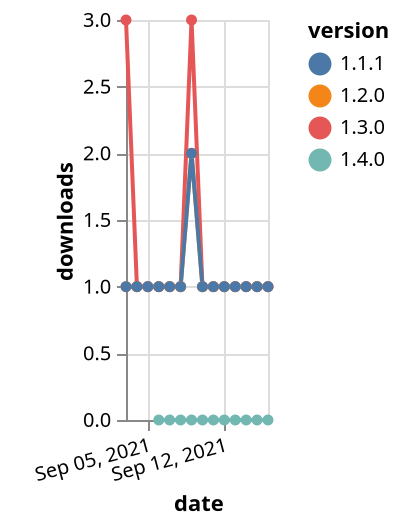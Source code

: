 {"$schema": "https://vega.github.io/schema/vega-lite/v5.json", "description": "A simple bar chart with embedded data.", "data": {"values": [{"date": "2021-09-03", "total": 164, "delta": 3, "version": "1.3.0"}, {"date": "2021-09-04", "total": 165, "delta": 1, "version": "1.3.0"}, {"date": "2021-09-05", "total": 166, "delta": 1, "version": "1.3.0"}, {"date": "2021-09-06", "total": 167, "delta": 1, "version": "1.3.0"}, {"date": "2021-09-07", "total": 168, "delta": 1, "version": "1.3.0"}, {"date": "2021-09-08", "total": 169, "delta": 1, "version": "1.3.0"}, {"date": "2021-09-09", "total": 172, "delta": 3, "version": "1.3.0"}, {"date": "2021-09-10", "total": 173, "delta": 1, "version": "1.3.0"}, {"date": "2021-09-11", "total": 174, "delta": 1, "version": "1.3.0"}, {"date": "2021-09-12", "total": 175, "delta": 1, "version": "1.3.0"}, {"date": "2021-09-13", "total": 176, "delta": 1, "version": "1.3.0"}, {"date": "2021-09-14", "total": 177, "delta": 1, "version": "1.3.0"}, {"date": "2021-09-15", "total": 178, "delta": 1, "version": "1.3.0"}, {"date": "2021-09-16", "total": 179, "delta": 1, "version": "1.3.0"}, {"date": "2021-09-03", "total": 131, "delta": 1, "version": "1.2.0"}, {"date": "2021-09-04", "total": 132, "delta": 1, "version": "1.2.0"}, {"date": "2021-09-05", "total": 133, "delta": 1, "version": "1.2.0"}, {"date": "2021-09-06", "total": 134, "delta": 1, "version": "1.2.0"}, {"date": "2021-09-07", "total": 135, "delta": 1, "version": "1.2.0"}, {"date": "2021-09-08", "total": 136, "delta": 1, "version": "1.2.0"}, {"date": "2021-09-09", "total": 138, "delta": 2, "version": "1.2.0"}, {"date": "2021-09-10", "total": 139, "delta": 1, "version": "1.2.0"}, {"date": "2021-09-11", "total": 140, "delta": 1, "version": "1.2.0"}, {"date": "2021-09-12", "total": 141, "delta": 1, "version": "1.2.0"}, {"date": "2021-09-13", "total": 142, "delta": 1, "version": "1.2.0"}, {"date": "2021-09-14", "total": 143, "delta": 1, "version": "1.2.0"}, {"date": "2021-09-15", "total": 144, "delta": 1, "version": "1.2.0"}, {"date": "2021-09-16", "total": 145, "delta": 1, "version": "1.2.0"}, {"date": "2021-09-06", "total": 1, "delta": 0, "version": "1.4.0"}, {"date": "2021-09-07", "total": 14, "delta": 0, "version": "1.4.0"}, {"date": "2021-09-08", "total": 16, "delta": 0, "version": "1.4.0"}, {"date": "2021-09-09", "total": 18, "delta": 0, "version": "1.4.0"}, {"date": "2021-09-10", "total": 21, "delta": 0, "version": "1.4.0"}, {"date": "2021-09-11", "total": 23, "delta": 0, "version": "1.4.0"}, {"date": "2021-09-12", "total": 25, "delta": 0, "version": "1.4.0"}, {"date": "2021-09-13", "total": 27, "delta": 0, "version": "1.4.0"}, {"date": "2021-09-14", "total": 28, "delta": 0, "version": "1.4.0"}, {"date": "2021-09-15", "total": 29, "delta": 0, "version": "1.4.0"}, {"date": "2021-09-16", "total": 30, "delta": 0, "version": "1.4.0"}, {"date": "2021-09-03", "total": 132, "delta": 1, "version": "1.1.1"}, {"date": "2021-09-04", "total": 133, "delta": 1, "version": "1.1.1"}, {"date": "2021-09-05", "total": 134, "delta": 1, "version": "1.1.1"}, {"date": "2021-09-06", "total": 135, "delta": 1, "version": "1.1.1"}, {"date": "2021-09-07", "total": 136, "delta": 1, "version": "1.1.1"}, {"date": "2021-09-08", "total": 137, "delta": 1, "version": "1.1.1"}, {"date": "2021-09-09", "total": 139, "delta": 2, "version": "1.1.1"}, {"date": "2021-09-10", "total": 140, "delta": 1, "version": "1.1.1"}, {"date": "2021-09-11", "total": 141, "delta": 1, "version": "1.1.1"}, {"date": "2021-09-12", "total": 142, "delta": 1, "version": "1.1.1"}, {"date": "2021-09-13", "total": 143, "delta": 1, "version": "1.1.1"}, {"date": "2021-09-14", "total": 144, "delta": 1, "version": "1.1.1"}, {"date": "2021-09-15", "total": 145, "delta": 1, "version": "1.1.1"}, {"date": "2021-09-16", "total": 146, "delta": 1, "version": "1.1.1"}]}, "width": "container", "mark": {"type": "line", "point": {"filled": true}}, "encoding": {"x": {"field": "date", "type": "temporal", "timeUnit": "yearmonthdate", "title": "date", "axis": {"labelAngle": -15}}, "y": {"field": "delta", "type": "quantitative", "title": "downloads"}, "color": {"field": "version", "type": "nominal"}, "tooltip": {"field": "delta"}}}
